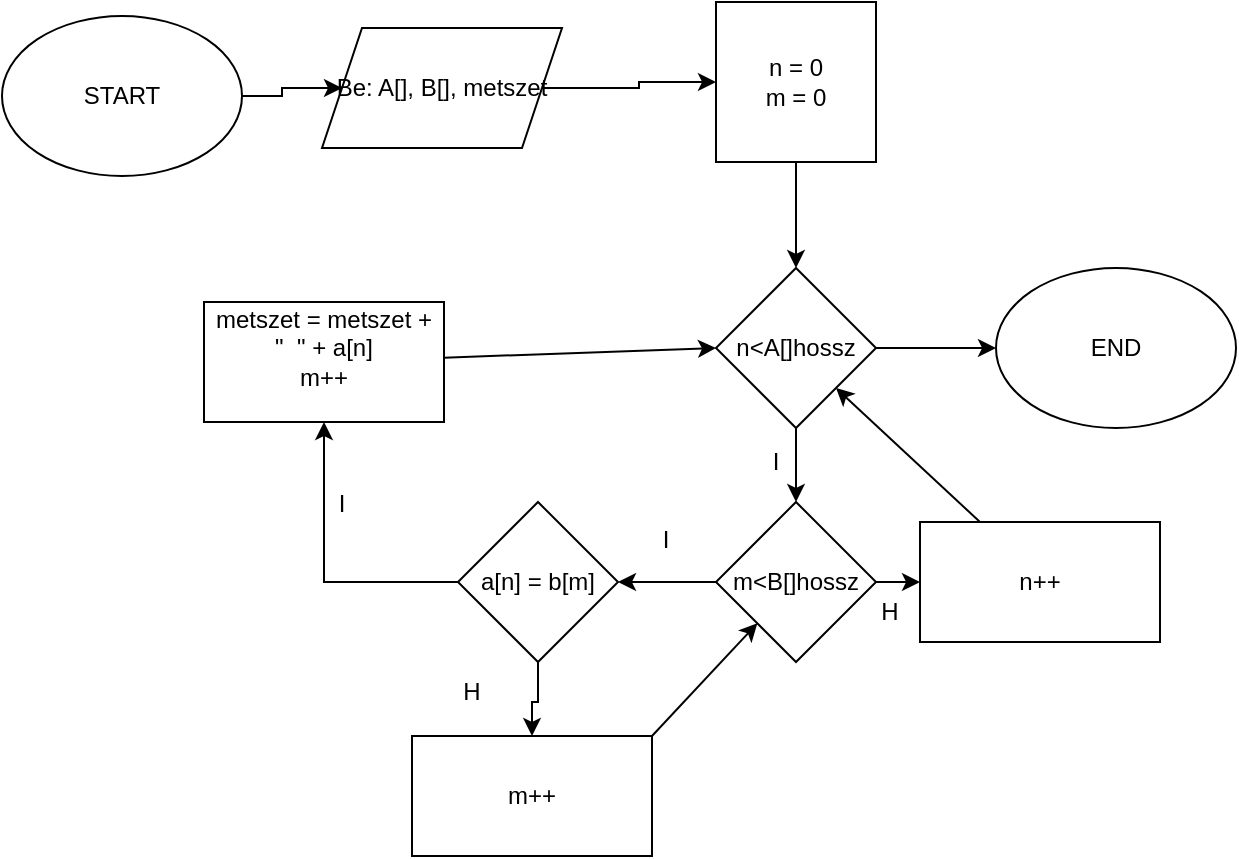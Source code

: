 <mxfile version="24.7.13">
  <diagram name="1 oldal" id="0HG7PGVHbc-jgx_Cyf4J">
    <mxGraphModel dx="989" dy="538" grid="0" gridSize="10" guides="1" tooltips="1" connect="1" arrows="1" fold="1" page="1" pageScale="1" pageWidth="827" pageHeight="1169" math="0" shadow="0">
      <root>
        <mxCell id="0" />
        <mxCell id="1" parent="0" />
        <mxCell id="3P6uZzZan39xuhU4Ki90-17" value="" style="edgeStyle=orthogonalEdgeStyle;rounded=0;orthogonalLoop=1;jettySize=auto;html=1;" parent="1" source="3P6uZzZan39xuhU4Ki90-1" target="3P6uZzZan39xuhU4Ki90-2" edge="1">
          <mxGeometry relative="1" as="geometry" />
        </mxCell>
        <mxCell id="3P6uZzZan39xuhU4Ki90-1" value="START" style="ellipse;whiteSpace=wrap;html=1;" parent="1" vertex="1">
          <mxGeometry x="34" y="57" width="120" height="80" as="geometry" />
        </mxCell>
        <mxCell id="3P6uZzZan39xuhU4Ki90-16" value="" style="edgeStyle=orthogonalEdgeStyle;rounded=0;orthogonalLoop=1;jettySize=auto;html=1;" parent="1" source="3P6uZzZan39xuhU4Ki90-2" target="3P6uZzZan39xuhU4Ki90-3" edge="1">
          <mxGeometry relative="1" as="geometry" />
        </mxCell>
        <mxCell id="3P6uZzZan39xuhU4Ki90-2" value="Be: A[], B[], metszet" style="shape=parallelogram;perimeter=parallelogramPerimeter;whiteSpace=wrap;html=1;fixedSize=1;" parent="1" vertex="1">
          <mxGeometry x="194" y="63" width="120" height="60" as="geometry" />
        </mxCell>
        <mxCell id="3P6uZzZan39xuhU4Ki90-15" value="" style="edgeStyle=orthogonalEdgeStyle;rounded=0;orthogonalLoop=1;jettySize=auto;html=1;" parent="1" source="3P6uZzZan39xuhU4Ki90-3" target="3P6uZzZan39xuhU4Ki90-4" edge="1">
          <mxGeometry relative="1" as="geometry" />
        </mxCell>
        <mxCell id="3P6uZzZan39xuhU4Ki90-3" value="n = 0&lt;div&gt;m = 0&lt;/div&gt;" style="whiteSpace=wrap;html=1;aspect=fixed;" parent="1" vertex="1">
          <mxGeometry x="391" y="50" width="80" height="80" as="geometry" />
        </mxCell>
        <mxCell id="3P6uZzZan39xuhU4Ki90-9" value="" style="edgeStyle=orthogonalEdgeStyle;rounded=0;orthogonalLoop=1;jettySize=auto;html=1;" parent="1" source="3P6uZzZan39xuhU4Ki90-4" target="3P6uZzZan39xuhU4Ki90-5" edge="1">
          <mxGeometry relative="1" as="geometry" />
        </mxCell>
        <mxCell id="3P6uZzZan39xuhU4Ki90-25" value="" style="edgeStyle=orthogonalEdgeStyle;rounded=0;orthogonalLoop=1;jettySize=auto;html=1;" parent="1" source="3P6uZzZan39xuhU4Ki90-4" target="3P6uZzZan39xuhU4Ki90-24" edge="1">
          <mxGeometry relative="1" as="geometry" />
        </mxCell>
        <mxCell id="3P6uZzZan39xuhU4Ki90-4" value="n&amp;lt;A[]hossz" style="rhombus;whiteSpace=wrap;html=1;" parent="1" vertex="1">
          <mxGeometry x="391" y="183" width="80" height="80" as="geometry" />
        </mxCell>
        <mxCell id="3P6uZzZan39xuhU4Ki90-10" value="" style="edgeStyle=orthogonalEdgeStyle;rounded=0;orthogonalLoop=1;jettySize=auto;html=1;" parent="1" source="3P6uZzZan39xuhU4Ki90-5" target="3P6uZzZan39xuhU4Ki90-7" edge="1">
          <mxGeometry relative="1" as="geometry" />
        </mxCell>
        <mxCell id="3P6uZzZan39xuhU4Ki90-13" value="" style="edgeStyle=orthogonalEdgeStyle;rounded=0;orthogonalLoop=1;jettySize=auto;html=1;" parent="1" source="3P6uZzZan39xuhU4Ki90-5" target="3P6uZzZan39xuhU4Ki90-12" edge="1">
          <mxGeometry relative="1" as="geometry" />
        </mxCell>
        <mxCell id="3P6uZzZan39xuhU4Ki90-5" value="m&amp;lt;B[]hossz" style="rhombus;whiteSpace=wrap;html=1;" parent="1" vertex="1">
          <mxGeometry x="391" y="300" width="80" height="80" as="geometry" />
        </mxCell>
        <mxCell id="3P6uZzZan39xuhU4Ki90-11" value="" style="edgeStyle=orthogonalEdgeStyle;rounded=0;orthogonalLoop=1;jettySize=auto;html=1;" parent="1" source="3P6uZzZan39xuhU4Ki90-7" target="3P6uZzZan39xuhU4Ki90-8" edge="1">
          <mxGeometry relative="1" as="geometry" />
        </mxCell>
        <mxCell id="3P6uZzZan39xuhU4Ki90-19" value="" style="edgeStyle=orthogonalEdgeStyle;rounded=0;orthogonalLoop=1;jettySize=auto;html=1;" parent="1" source="3P6uZzZan39xuhU4Ki90-7" target="3P6uZzZan39xuhU4Ki90-18" edge="1">
          <mxGeometry relative="1" as="geometry" />
        </mxCell>
        <mxCell id="3P6uZzZan39xuhU4Ki90-7" value="a[n] = b[m]" style="rhombus;whiteSpace=wrap;html=1;" parent="1" vertex="1">
          <mxGeometry x="262" y="300" width="80" height="80" as="geometry" />
        </mxCell>
        <mxCell id="3P6uZzZan39xuhU4Ki90-8" value="&lt;div&gt;metszet = metszet + &quot;&amp;nbsp; &quot; + a[n]&lt;/div&gt;m++&lt;div&gt;&lt;br&gt;&lt;/div&gt;" style="rounded=0;whiteSpace=wrap;html=1;" parent="1" vertex="1">
          <mxGeometry x="135" y="200" width="120" height="60" as="geometry" />
        </mxCell>
        <mxCell id="3P6uZzZan39xuhU4Ki90-12" value="n++" style="rounded=0;whiteSpace=wrap;html=1;" parent="1" vertex="1">
          <mxGeometry x="493" y="310" width="120" height="60" as="geometry" />
        </mxCell>
        <mxCell id="3P6uZzZan39xuhU4Ki90-14" value="" style="endArrow=classic;html=1;rounded=0;exitX=0.25;exitY=0;exitDx=0;exitDy=0;entryX=1;entryY=1;entryDx=0;entryDy=0;" parent="1" source="3P6uZzZan39xuhU4Ki90-12" target="3P6uZzZan39xuhU4Ki90-4" edge="1">
          <mxGeometry width="50" height="50" relative="1" as="geometry">
            <mxPoint x="297" y="380" as="sourcePoint" />
            <mxPoint x="347" y="330" as="targetPoint" />
          </mxGeometry>
        </mxCell>
        <mxCell id="3P6uZzZan39xuhU4Ki90-18" value="m++" style="rounded=0;whiteSpace=wrap;html=1;" parent="1" vertex="1">
          <mxGeometry x="239" y="417" width="120" height="60" as="geometry" />
        </mxCell>
        <mxCell id="3P6uZzZan39xuhU4Ki90-20" value="" style="endArrow=classic;html=1;rounded=0;exitX=1;exitY=0;exitDx=0;exitDy=0;" parent="1" source="3P6uZzZan39xuhU4Ki90-18" target="3P6uZzZan39xuhU4Ki90-5" edge="1">
          <mxGeometry width="50" height="50" relative="1" as="geometry">
            <mxPoint x="297" y="380" as="sourcePoint" />
            <mxPoint x="347" y="330" as="targetPoint" />
          </mxGeometry>
        </mxCell>
        <mxCell id="3P6uZzZan39xuhU4Ki90-21" value="" style="endArrow=classic;html=1;rounded=0;entryX=0;entryY=0.5;entryDx=0;entryDy=0;" parent="1" source="3P6uZzZan39xuhU4Ki90-8" target="3P6uZzZan39xuhU4Ki90-4" edge="1">
          <mxGeometry width="50" height="50" relative="1" as="geometry">
            <mxPoint x="297" y="380" as="sourcePoint" />
            <mxPoint x="347" y="330" as="targetPoint" />
          </mxGeometry>
        </mxCell>
        <mxCell id="3P6uZzZan39xuhU4Ki90-24" value="END" style="ellipse;whiteSpace=wrap;html=1;" parent="1" vertex="1">
          <mxGeometry x="531" y="183" width="120" height="80" as="geometry" />
        </mxCell>
        <mxCell id="ySNR9f4qq2AxFZ10hmAl-1" value="I" style="text;html=1;align=center;verticalAlign=middle;whiteSpace=wrap;rounded=0;" vertex="1" parent="1">
          <mxGeometry x="391" y="265" width="60" height="30" as="geometry" />
        </mxCell>
        <mxCell id="ySNR9f4qq2AxFZ10hmAl-2" value="I" style="text;html=1;align=center;verticalAlign=middle;whiteSpace=wrap;rounded=0;" vertex="1" parent="1">
          <mxGeometry x="336" y="304" width="60" height="30" as="geometry" />
        </mxCell>
        <mxCell id="ySNR9f4qq2AxFZ10hmAl-3" value="I" style="text;html=1;align=center;verticalAlign=middle;whiteSpace=wrap;rounded=0;" vertex="1" parent="1">
          <mxGeometry x="174" y="286" width="60" height="30" as="geometry" />
        </mxCell>
        <mxCell id="ySNR9f4qq2AxFZ10hmAl-4" value="H" style="text;html=1;align=center;verticalAlign=middle;whiteSpace=wrap;rounded=0;" vertex="1" parent="1">
          <mxGeometry x="239" y="380" width="60" height="30" as="geometry" />
        </mxCell>
        <mxCell id="ySNR9f4qq2AxFZ10hmAl-5" value="H" style="text;html=1;align=center;verticalAlign=middle;whiteSpace=wrap;rounded=0;" vertex="1" parent="1">
          <mxGeometry x="448" y="340" width="60" height="30" as="geometry" />
        </mxCell>
      </root>
    </mxGraphModel>
  </diagram>
</mxfile>

